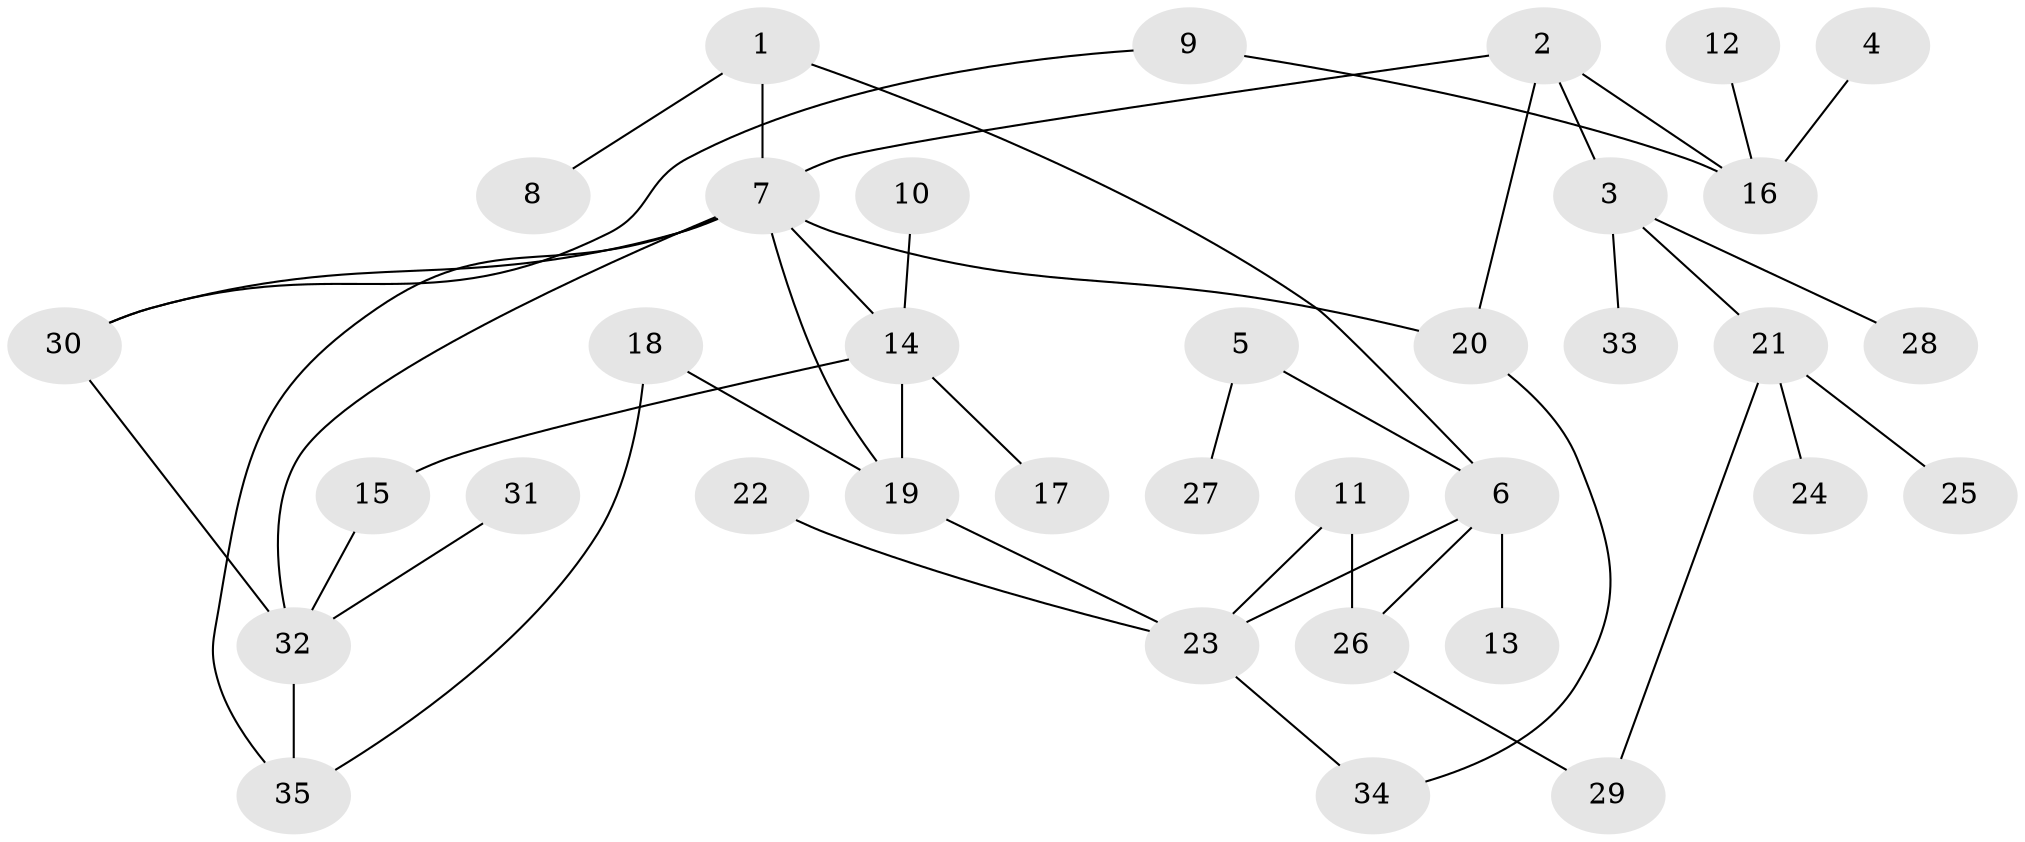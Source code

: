 // original degree distribution, {9: 0.008620689655172414, 3: 0.13793103448275862, 5: 0.017241379310344827, 4: 0.08620689655172414, 6: 0.04310344827586207, 2: 0.3017241379310345, 7: 0.008620689655172414, 1: 0.39655172413793105}
// Generated by graph-tools (version 1.1) at 2025/36/03/04/25 23:36:00]
// undirected, 35 vertices, 45 edges
graph export_dot {
  node [color=gray90,style=filled];
  1;
  2;
  3;
  4;
  5;
  6;
  7;
  8;
  9;
  10;
  11;
  12;
  13;
  14;
  15;
  16;
  17;
  18;
  19;
  20;
  21;
  22;
  23;
  24;
  25;
  26;
  27;
  28;
  29;
  30;
  31;
  32;
  33;
  34;
  35;
  1 -- 6 [weight=1.0];
  1 -- 7 [weight=1.0];
  1 -- 8 [weight=1.0];
  2 -- 3 [weight=1.0];
  2 -- 7 [weight=1.0];
  2 -- 16 [weight=1.0];
  2 -- 20 [weight=1.0];
  3 -- 21 [weight=1.0];
  3 -- 28 [weight=1.0];
  3 -- 33 [weight=1.0];
  4 -- 16 [weight=1.0];
  5 -- 6 [weight=2.0];
  5 -- 27 [weight=1.0];
  6 -- 13 [weight=1.0];
  6 -- 23 [weight=1.0];
  6 -- 26 [weight=1.0];
  7 -- 14 [weight=1.0];
  7 -- 19 [weight=1.0];
  7 -- 20 [weight=1.0];
  7 -- 30 [weight=1.0];
  7 -- 32 [weight=2.0];
  7 -- 35 [weight=1.0];
  9 -- 16 [weight=1.0];
  9 -- 30 [weight=1.0];
  10 -- 14 [weight=1.0];
  11 -- 23 [weight=2.0];
  11 -- 26 [weight=1.0];
  12 -- 16 [weight=1.0];
  14 -- 15 [weight=1.0];
  14 -- 17 [weight=1.0];
  14 -- 19 [weight=1.0];
  15 -- 32 [weight=1.0];
  18 -- 19 [weight=1.0];
  18 -- 35 [weight=1.0];
  19 -- 23 [weight=1.0];
  20 -- 34 [weight=1.0];
  21 -- 24 [weight=1.0];
  21 -- 25 [weight=1.0];
  21 -- 29 [weight=1.0];
  22 -- 23 [weight=1.0];
  23 -- 34 [weight=1.0];
  26 -- 29 [weight=1.0];
  30 -- 32 [weight=2.0];
  31 -- 32 [weight=1.0];
  32 -- 35 [weight=1.0];
}
